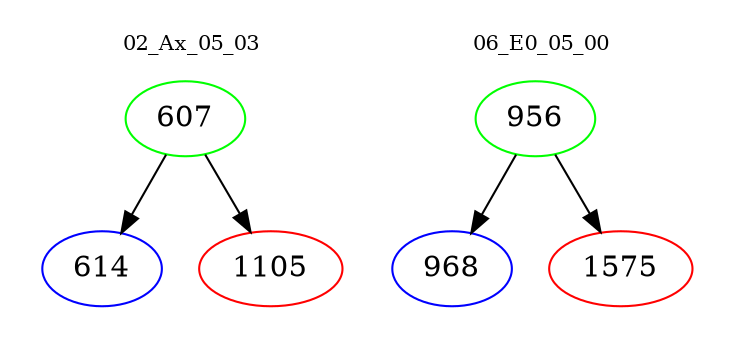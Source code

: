digraph{
subgraph cluster_0 {
color = white
label = "02_Ax_05_03";
fontsize=10;
T0_607 [label="607", color="green"]
T0_607 -> T0_614 [color="black"]
T0_614 [label="614", color="blue"]
T0_607 -> T0_1105 [color="black"]
T0_1105 [label="1105", color="red"]
}
subgraph cluster_1 {
color = white
label = "06_E0_05_00";
fontsize=10;
T1_956 [label="956", color="green"]
T1_956 -> T1_968 [color="black"]
T1_968 [label="968", color="blue"]
T1_956 -> T1_1575 [color="black"]
T1_1575 [label="1575", color="red"]
}
}
